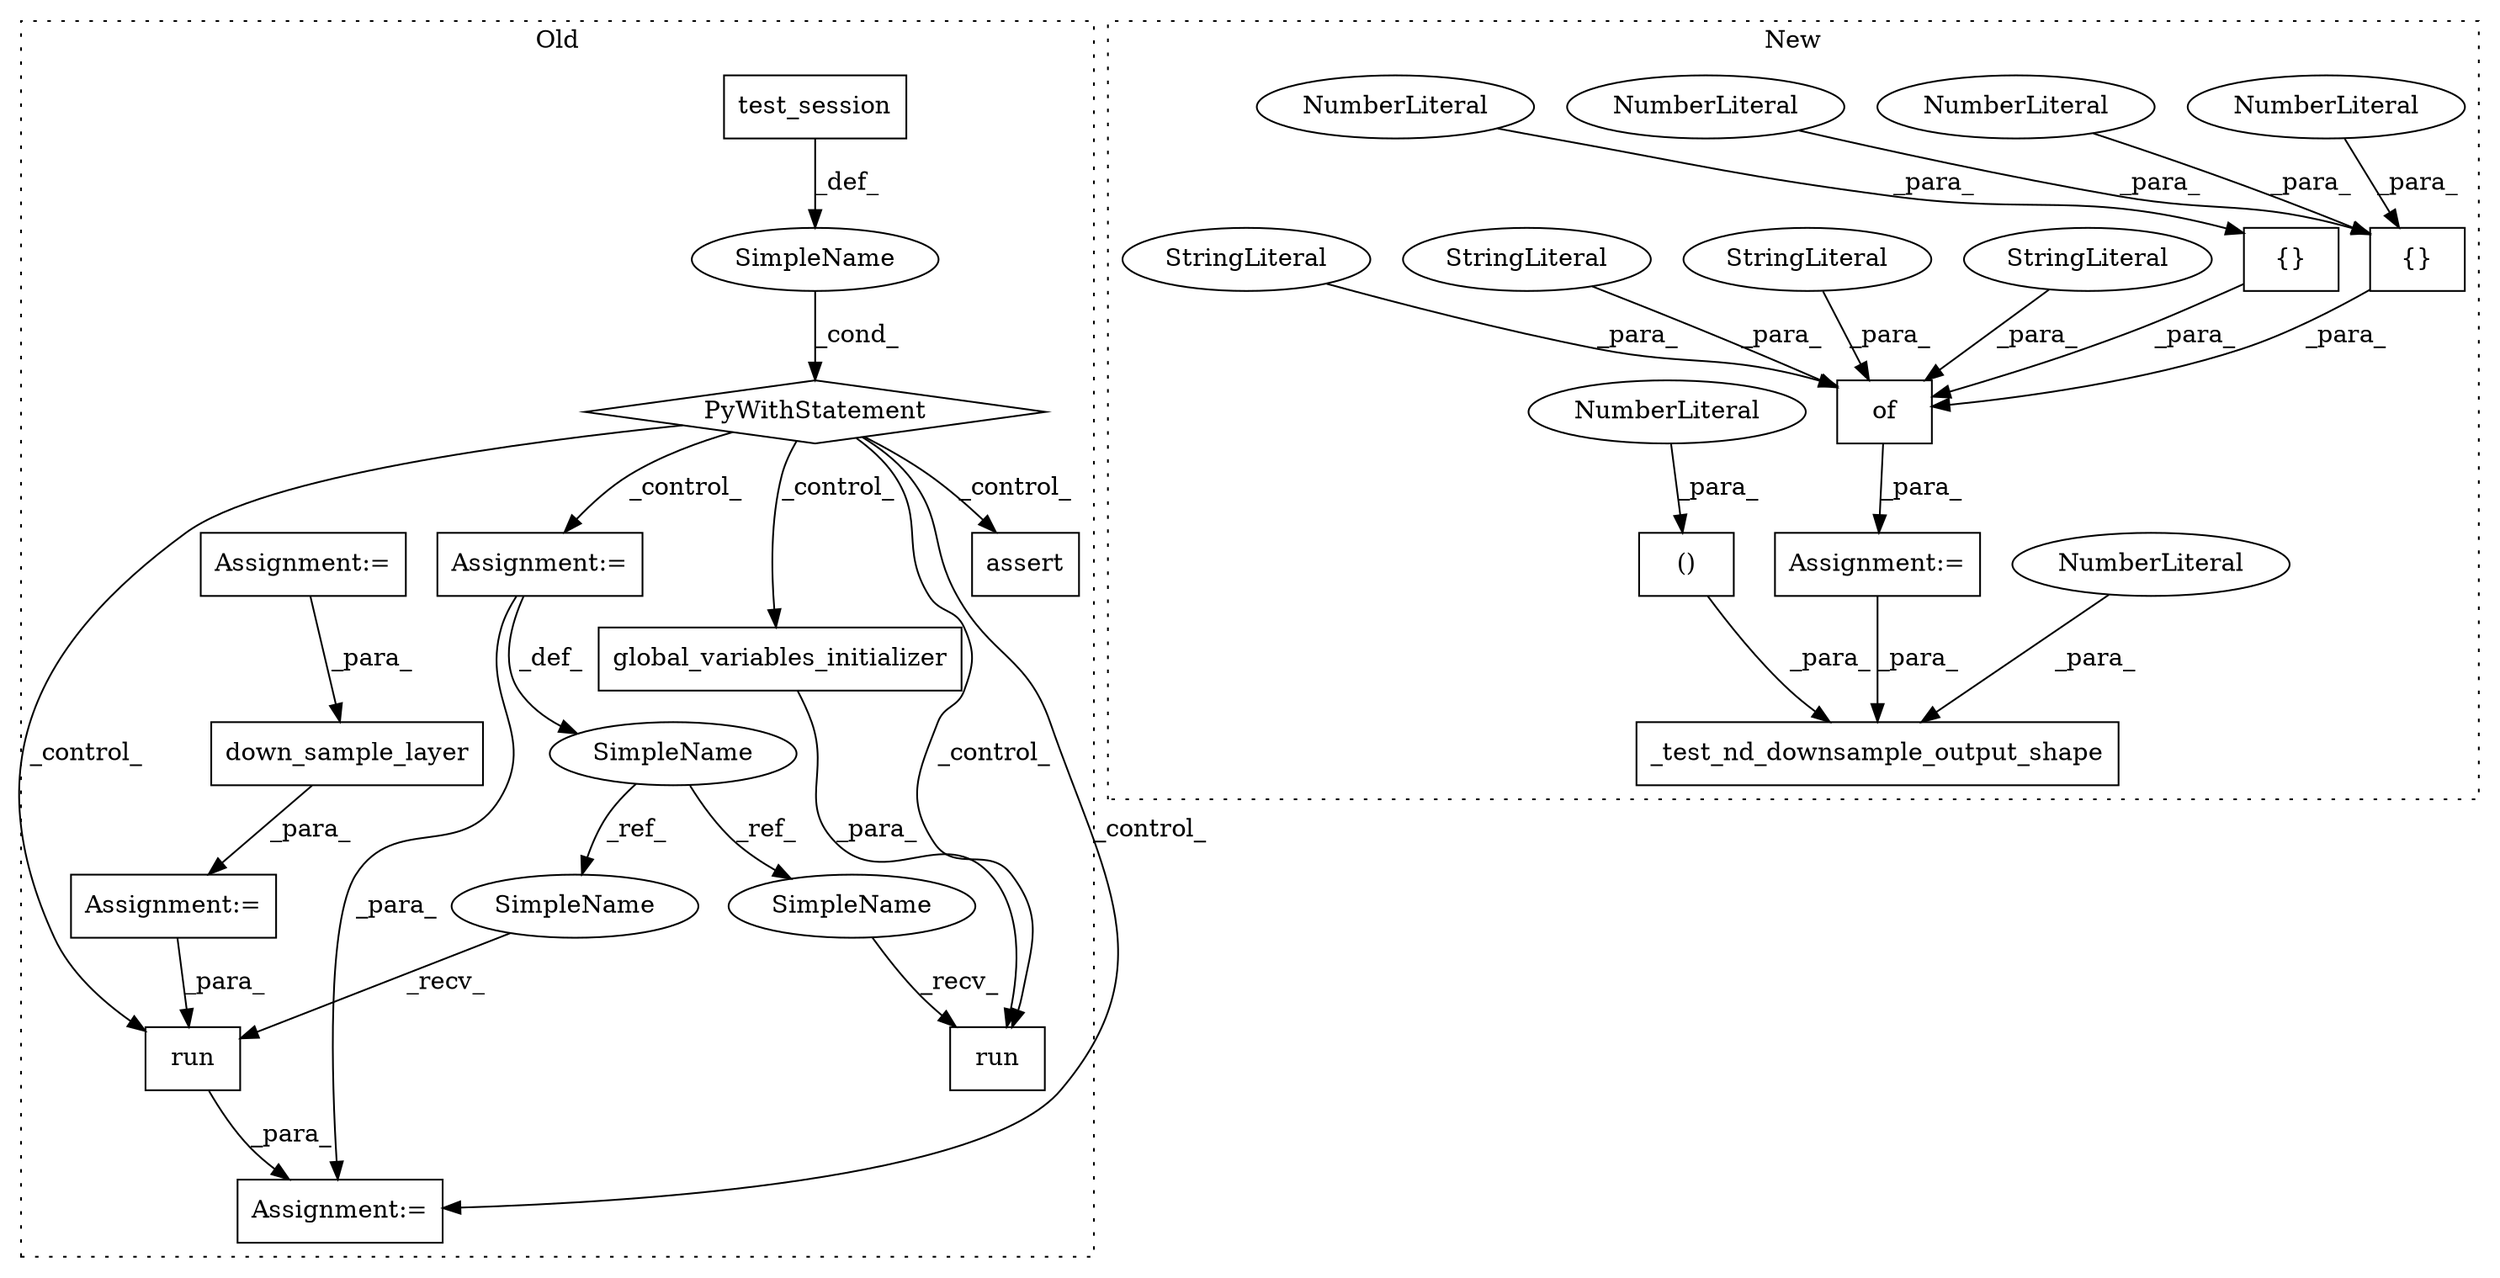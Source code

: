 digraph G {
subgraph cluster0 {
1 [label="down_sample_layer" a="32" s="2187,2206" l="18,1" shape="box"];
6 [label="run" a="32" s="2366,2391" l="4,1" shape="box"];
7 [label="SimpleName" a="42" s="" l="" shape="ellipse"];
8 [label="PyWithStatement" a="104" s="2243,2272" l="10,2" shape="diamond"];
9 [label="run" a="32" s="2303,2348" l="4,1" shape="box"];
10 [label="SimpleName" a="42" s="2286" l="4" shape="ellipse"];
11 [label="test_session" a="32" s="2258" l="14" shape="box"];
16 [label="global_variables_initializer" a="32" s="2318" l="30" shape="box"];
17 [label="Assignment:=" a="7" s="2186" l="1" shape="box"];
18 [label="Assignment:=" a="7" s="2084" l="1" shape="box"];
19 [label="Assignment:=" a="7" s="2286" l="4" shape="box"];
20 [label="Assignment:=" a="7" s="2360" l="1" shape="box"];
29 [label="assert" a="32" s="2405,2495" l="22,1" shape="box"];
30 [label="SimpleName" a="42" s="2298" l="4" shape="ellipse"];
31 [label="SimpleName" a="42" s="2361" l="4" shape="ellipse"];
label = "Old";
style="dotted";
}
subgraph cluster1 {
2 [label="{}" a="4" s="2115,2121" l="1,1" shape="box"];
3 [label="NumberLiteral" a="34" s="2118" l="1" shape="ellipse"];
4 [label="NumberLiteral" a="34" s="2116" l="1" shape="ellipse"];
5 [label="of" a="32" s="2071,2148" l="3,1" shape="box"];
12 [label="StringLiteral" a="45" s="2081" l="10" shape="ellipse"];
13 [label="StringLiteral" a="45" s="2092" l="13" shape="ellipse"];
14 [label="StringLiteral" a="45" s="2074" l="6" shape="ellipse"];
15 [label="StringLiteral" a="45" s="2123" l="8" shape="ellipse"];
21 [label="Assignment:=" a="7" s="2066" l="1" shape="box"];
22 [label="{}" a="4" s="2141,2147" l="1,1" shape="box"];
23 [label="NumberLiteral" a="34" s="2146" l="1" shape="ellipse"];
24 [label="NumberLiteral" a="34" s="2120" l="1" shape="ellipse"];
25 [label="_test_nd_downsample_output_shape" a="32" s="2160,2269" l="33,2" shape="box"];
26 [label="()" a="106" s="2212" l="57" shape="box"];
27 [label="NumberLiteral" a="34" s="2240" l="1" shape="ellipse"];
28 [label="NumberLiteral" a="34" s="2193" l="1" shape="ellipse"];
label = "New";
style="dotted";
}
1 -> 17 [label="_para_"];
2 -> 5 [label="_para_"];
3 -> 2 [label="_para_"];
4 -> 2 [label="_para_"];
5 -> 21 [label="_para_"];
6 -> 20 [label="_para_"];
7 -> 8 [label="_cond_"];
8 -> 9 [label="_control_"];
8 -> 20 [label="_control_"];
8 -> 19 [label="_control_"];
8 -> 6 [label="_control_"];
8 -> 16 [label="_control_"];
8 -> 29 [label="_control_"];
10 -> 31 [label="_ref_"];
10 -> 30 [label="_ref_"];
11 -> 7 [label="_def_"];
12 -> 5 [label="_para_"];
13 -> 5 [label="_para_"];
14 -> 5 [label="_para_"];
15 -> 5 [label="_para_"];
16 -> 9 [label="_para_"];
17 -> 6 [label="_para_"];
18 -> 1 [label="_para_"];
19 -> 20 [label="_para_"];
19 -> 10 [label="_def_"];
21 -> 25 [label="_para_"];
22 -> 5 [label="_para_"];
23 -> 22 [label="_para_"];
24 -> 2 [label="_para_"];
26 -> 25 [label="_para_"];
27 -> 26 [label="_para_"];
28 -> 25 [label="_para_"];
30 -> 9 [label="_recv_"];
31 -> 6 [label="_recv_"];
}
